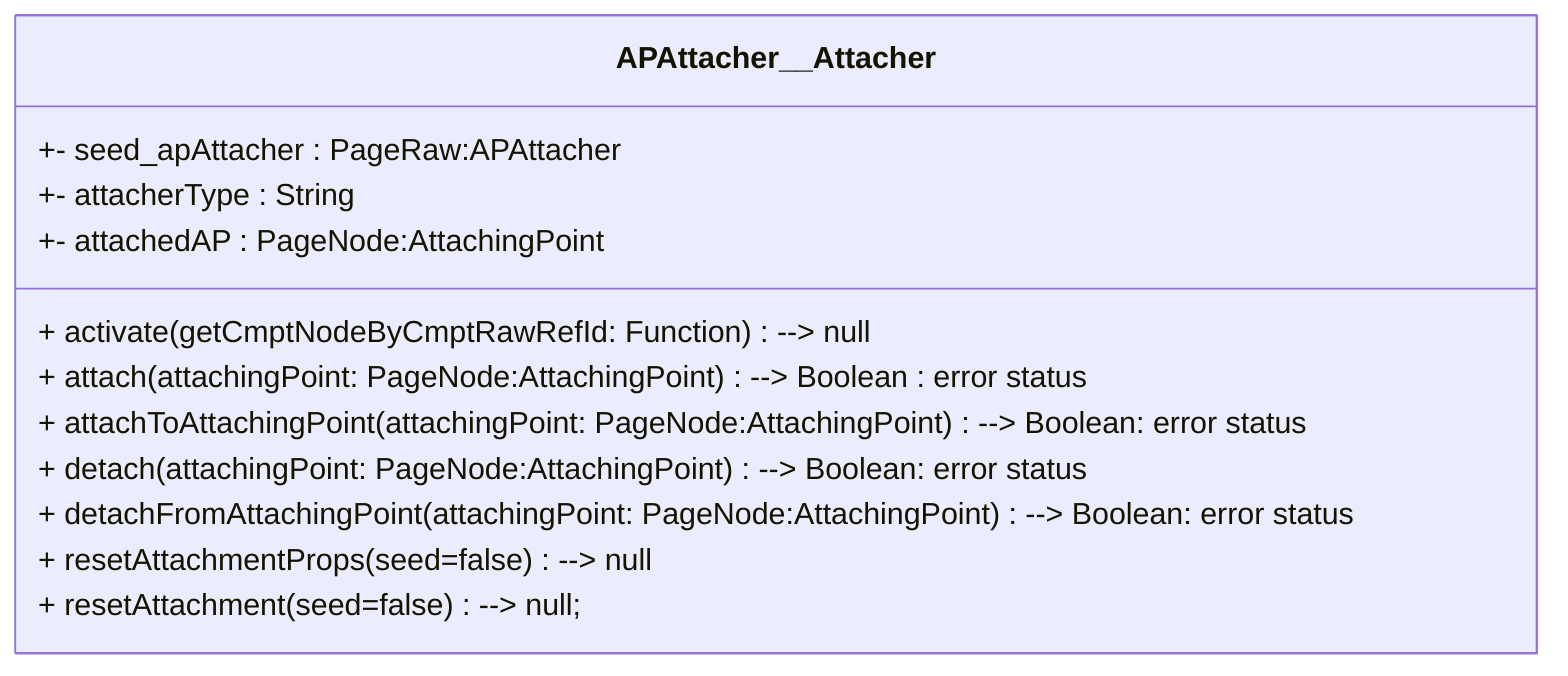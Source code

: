 classDiagram

class APAttacher__Attacher {
   +- seed_apAttacher : PageRaw:APAttacher
   +- attacherType : String
   +- attachedAP : PageNode:AttachingPoint

   + activate (getCmptNodeByCmptRawRefId: Function) --> null

   + attach (attachingPoint: PageNode:AttachingPoint) --> Boolean : error status

   + attachToAttachingPoint (attachingPoint: PageNode:AttachingPoint) --> Boolean: error status

   + detach (attachingPoint: PageNode:AttachingPoint) --> Boolean: error status

   + detachFromAttachingPoint (attachingPoint: PageNode:AttachingPoint) --> Boolean: error status

   + resetAttachmentProps (seed=false) --> null
   + resetAttachment(seed=false) --> null;
}